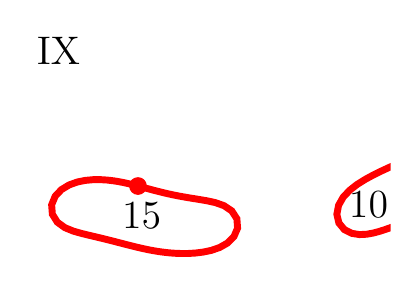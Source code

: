 \begin{tikzpicture}[scale=1]

\begin{axis}[
  xmin = -10,
  xmax = 2,
  ymin = -2.45,
  ymax = 2.45,
  scale only axis,
  axis equal image,
  hide axis,
  title = {\Large{IX}}
  ]

\addplot [mark=none,red,line width=2.5] table{
3.014e+00 1.441e+00
2.959e+00 1.425e+00
2.9e+00 1.408e+00
2.834e+00 1.388e+00
2.76e+00 1.365e+00
2.675e+00 1.337e+00
2.58e+00 1.305e+00
2.475e+00 1.267e+00
2.36e+00 1.224e+00
2.238e+00 1.175e+00
2.107e+00 1.12e+00
1.97e+00 1.059e+00
1.829e+00 9.935e-01
1.683e+00 9.216e-01
1.537e+00 8.421e-01
1.393e+00 7.519e-01
1.259e+00 6.468e-01
1.142e+00 5.221e-01
1.059e+00 3.753e-01
1.028e+00 2.127e-01
1.065e+00 5.634e-02
1.164e+00 -6.325e-02
1.297e+00 -1.306e-01
1.436e+00 -1.531e-01
1.568e+00 -1.466e-01
1.688e+00 -1.245e-01
1.796e+00 -9.56e-02
1.892e+00 -6.492e-02
1.976e+00 -3.537e-02
2.05e+00 -8.354e-03
2.114e+00 1.573e-02
2.171e+00 3.727e-02
2.225e+00 5.725e-02
2.279e+00 7.707e-02
2.336e+00 9.805e-02
2.401e+00 1.212e-01
2.475e+00 1.469e-01
2.56e+00 1.754e-01
2.655e+00 2.066e-01
2.762e+00 2.402e-01
2.878e+00 2.762e-01
3.005e+00 3.148e-01
3.14e+00 3.565e-01
3.283e+00 4.019e-01
3.431e+00 4.524e-01
3.582e+00 5.099e-01
3.735e+00 5.774e-01
3.883e+00 6.587e-01
4.021e+00 7.588e-01
4.139e+00 8.824e-01
4.22e+00 1.031e+00
4.243e+00 1.194e+00
4.197e+00 1.348e+00
4.093e+00 1.464e+00
3.961e+00 1.532e+00
3.822e+00 1.562e+00
3.69e+00 1.567e+00
3.568e+00 1.559e+00
3.458e+00 1.543e+00
3.359e+00 1.525e+00
3.272e+00 1.506e+00
3.196e+00 1.488e+00
3.129e+00 1.472e+00
3.07e+00 1.456e+00
3.014e+00 1.441e+00
};

\addplot [mark=none,red,line width=2.5] table{
-2.565e+00 7.242e-01
-2.621e+00 7.386e-01
-2.68e+00 7.535e-01
-2.747e+00 7.694e-01
-2.824e+00 7.862e-01
-2.911e+00 8.032e-01
-3.01e+00 8.191e-01
-3.121e+00 8.32e-01
-3.243e+00 8.396e-01
-3.375e+00 8.389e-01
-3.516e+00 8.261e-01
-3.663e+00 7.964e-01
-3.81e+00 7.435e-01
-3.948e+00 6.599e-01
-4.062e+00 5.391e-01
-4.125e+00 3.831e-01
-4.112e+00 2.145e-01
-4.022e+00 7.059e-02
-3.885e+00 -2.839e-02
-3.731e+00 -9.126e-02
-3.575e+00 -1.351e-01
-3.423e+00 -1.717e-01
-3.278e+00 -2.061e-01
-3.14e+00 -2.396e-01
-3.012e+00 -2.72e-01
-2.893e+00 -3.026e-01
-2.785e+00 -3.305e-01
-2.688e+00 -3.552e-01
-2.602e+00 -3.766e-01
-2.525e+00 -3.946e-01
-2.458e+00 -4.096e-01
-2.398e+00 -4.223e-01
-2.342e+00 -4.334e-01
-2.286e+00 -4.438e-01
-2.225e+00 -4.541e-01
-2.157e+00 -4.644e-01
-2.079e+00 -4.745e-01
-1.991e+00 -4.838e-01
-1.891e+00 -4.91e-01
-1.779e+00 -4.951e-01
-1.657e+00 -4.942e-01
-1.525e+00 -4.864e-01
-1.385e+00 -4.689e-01
-1.238e+00 -4.378e-01
-1.091e+00 -3.867e-01
-9.495e-01 -3.072e-01
-8.319e-01 -1.903e-01
-7.655e-01 -3.6e-02
-7.783e-01 1.325e-01
-8.704e-01 2.746e-01
-1.01e+00 3.69e-01
-1.167e+00 4.246e-01
-1.325e+00 4.591e-01
-1.48e+00 4.85e-01
-1.627e+00 5.086e-01
-1.767e+00 5.325e-01
-1.897e+00 5.573e-01
-2.016e+00 5.828e-01
-2.125e+00 6.082e-01
-2.222e+00 6.325e-01
-2.309e+00 6.551e-01
-2.384e+00 6.755e-01
-2.451e+00 6.935e-01
-2.51e+00 7.095e-01
-2.565e+00 7.242e-01
};

\addplot [only marks,mark=*,red,mark size = 3pt] table{
3.014e+00 1.441e+00
-2.565e+00 7.242e-01
};

\node [below] at (axis cs:  1.6,  0.8) {\Large{10}};
\node [below] at (axis cs:  -2.5,  0.6) {\Large{15}};

\end{axis}


\end{tikzpicture}



